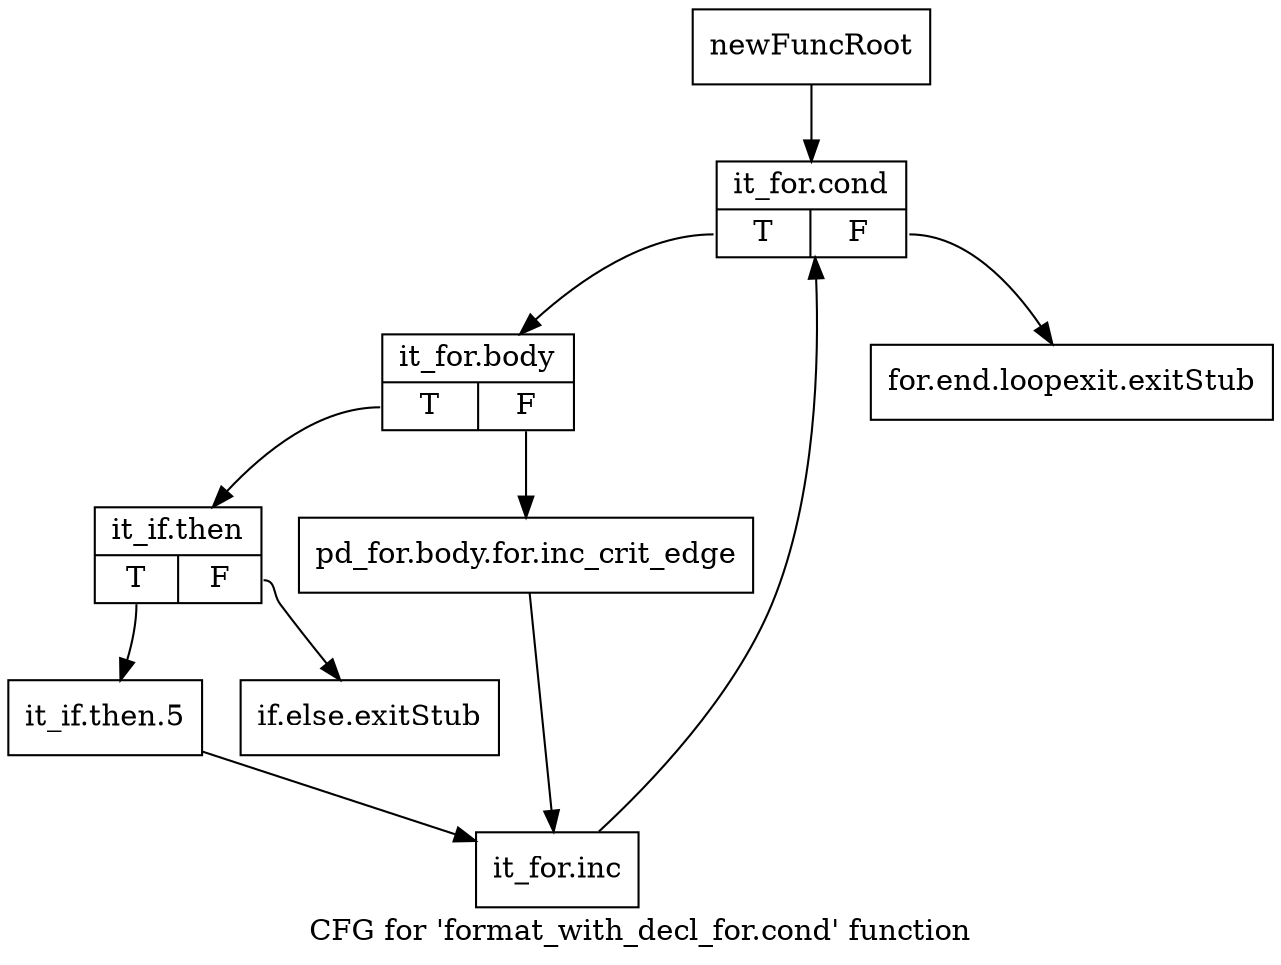 digraph "CFG for 'format_with_decl_for.cond' function" {
	label="CFG for 'format_with_decl_for.cond' function";

	Node0xab8a8b0 [shape=record,label="{newFuncRoot}"];
	Node0xab8a8b0 -> Node0xab8a9a0;
	Node0xab8a900 [shape=record,label="{for.end.loopexit.exitStub}"];
	Node0xab8a950 [shape=record,label="{if.else.exitStub}"];
	Node0xab8a9a0 [shape=record,label="{it_for.cond|{<s0>T|<s1>F}}"];
	Node0xab8a9a0:s0 -> Node0xab8a9f0;
	Node0xab8a9a0:s1 -> Node0xab8a900;
	Node0xab8a9f0 [shape=record,label="{it_for.body|{<s0>T|<s1>F}}"];
	Node0xab8a9f0:s0 -> Node0xab8aa90;
	Node0xab8a9f0:s1 -> Node0xab8aa40;
	Node0xab8aa40 [shape=record,label="{pd_for.body.for.inc_crit_edge}"];
	Node0xab8aa40 -> Node0xab8ab30;
	Node0xab8aa90 [shape=record,label="{it_if.then|{<s0>T|<s1>F}}"];
	Node0xab8aa90:s0 -> Node0xab8aae0;
	Node0xab8aa90:s1 -> Node0xab8a950;
	Node0xab8aae0 [shape=record,label="{it_if.then.5}"];
	Node0xab8aae0 -> Node0xab8ab30;
	Node0xab8ab30 [shape=record,label="{it_for.inc}"];
	Node0xab8ab30 -> Node0xab8a9a0;
}
